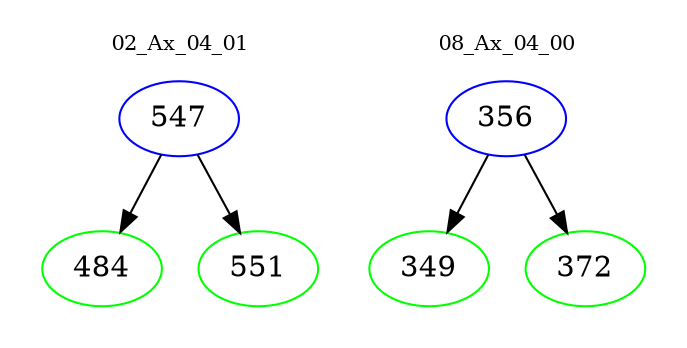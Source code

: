 digraph{
subgraph cluster_0 {
color = white
label = "02_Ax_04_01";
fontsize=10;
T0_547 [label="547", color="blue"]
T0_547 -> T0_484 [color="black"]
T0_484 [label="484", color="green"]
T0_547 -> T0_551 [color="black"]
T0_551 [label="551", color="green"]
}
subgraph cluster_1 {
color = white
label = "08_Ax_04_00";
fontsize=10;
T1_356 [label="356", color="blue"]
T1_356 -> T1_349 [color="black"]
T1_349 [label="349", color="green"]
T1_356 -> T1_372 [color="black"]
T1_372 [label="372", color="green"]
}
}
